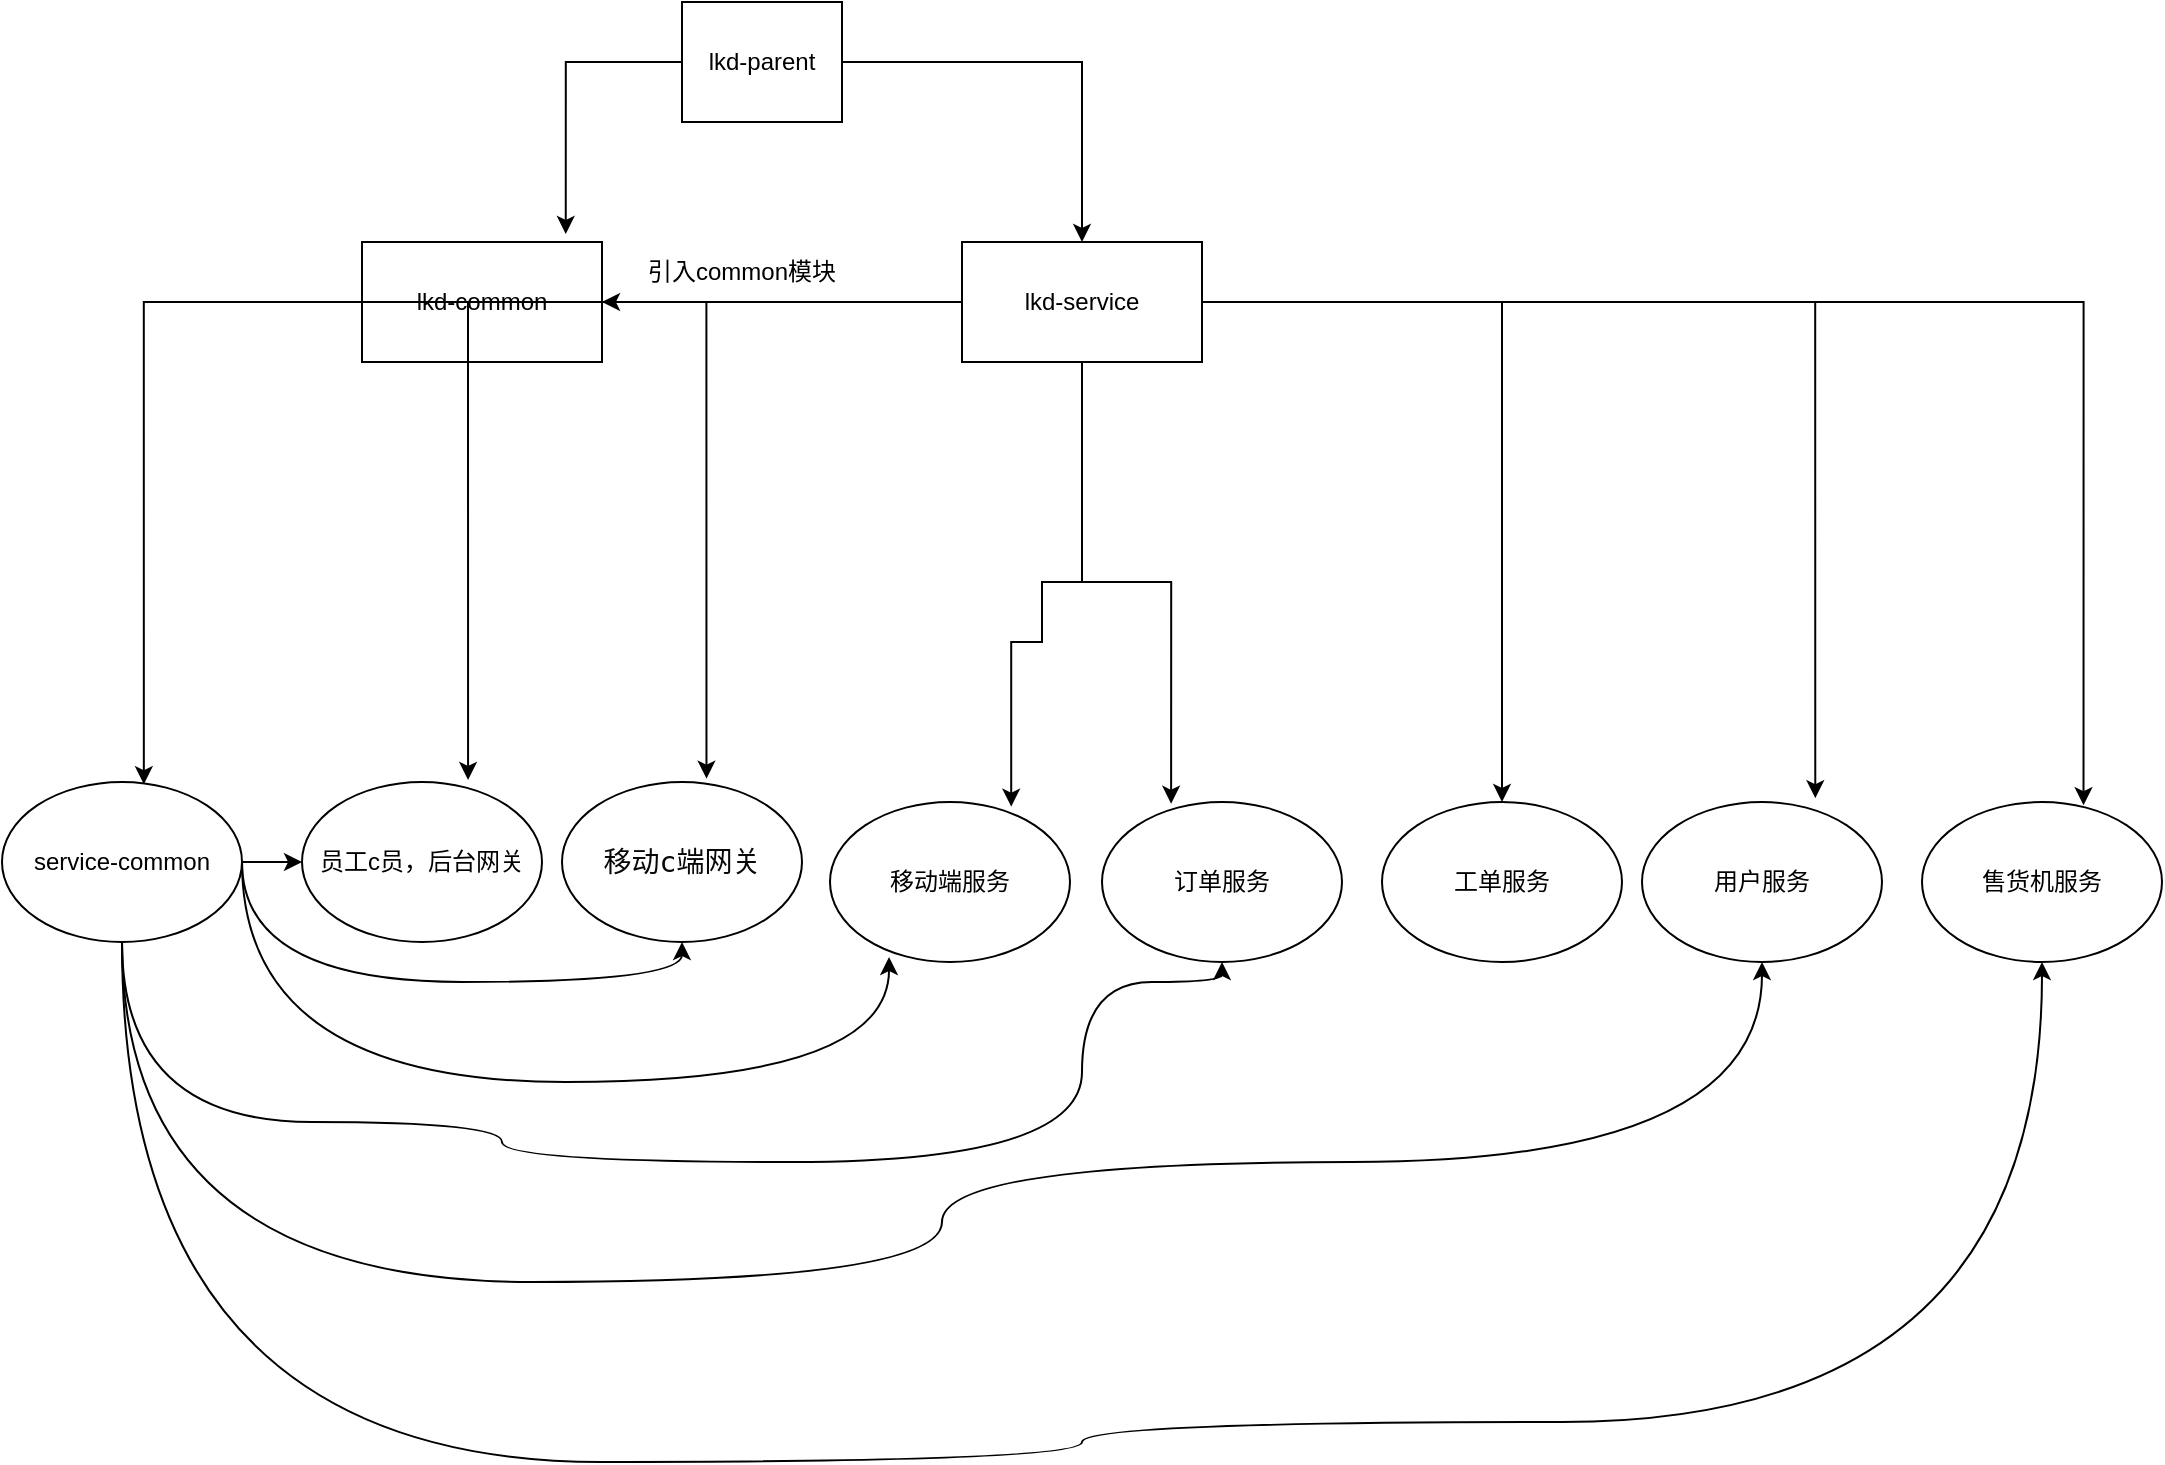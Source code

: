 <mxfile version="20.1.1" type="github" pages="2">
  <diagram id="NXrsWEksKaSBXux1-roB" name="Page-1">
    <mxGraphModel dx="1140" dy="1832" grid="1" gridSize="10" guides="1" tooltips="1" connect="1" arrows="1" fold="1" page="1" pageScale="1" pageWidth="827" pageHeight="1169" math="0" shadow="0">
      <root>
        <mxCell id="0" />
        <mxCell id="1" parent="0" />
        <mxCell id="MeI6x9kf16SlBC6uEODj-405" value="lkd-common" style="rounded=0;whiteSpace=wrap;html=1;" vertex="1" parent="1">
          <mxGeometry x="180" y="10" width="120" height="60" as="geometry" />
        </mxCell>
        <mxCell id="MeI6x9kf16SlBC6uEODj-408" style="edgeStyle=orthogonalEdgeStyle;rounded=0;orthogonalLoop=1;jettySize=auto;html=1;entryX=1;entryY=0.5;entryDx=0;entryDy=0;" edge="1" parent="1" source="MeI6x9kf16SlBC6uEODj-406" target="MeI6x9kf16SlBC6uEODj-405">
          <mxGeometry relative="1" as="geometry" />
        </mxCell>
        <mxCell id="MeI6x9kf16SlBC6uEODj-431" style="edgeStyle=orthogonalEdgeStyle;rounded=0;orthogonalLoop=1;jettySize=auto;html=1;exitX=0.5;exitY=1;exitDx=0;exitDy=0;entryX=0.755;entryY=0.029;entryDx=0;entryDy=0;entryPerimeter=0;" edge="1" parent="1" source="MeI6x9kf16SlBC6uEODj-406" target="MeI6x9kf16SlBC6uEODj-416">
          <mxGeometry relative="1" as="geometry">
            <Array as="points">
              <mxPoint x="520" y="180" />
              <mxPoint x="520" y="210" />
              <mxPoint x="505" y="210" />
            </Array>
          </mxGeometry>
        </mxCell>
        <mxCell id="MeI6x9kf16SlBC6uEODj-432" style="edgeStyle=orthogonalEdgeStyle;rounded=0;orthogonalLoop=1;jettySize=auto;html=1;entryX=0.288;entryY=0.011;entryDx=0;entryDy=0;entryPerimeter=0;" edge="1" parent="1" source="MeI6x9kf16SlBC6uEODj-406" target="MeI6x9kf16SlBC6uEODj-417">
          <mxGeometry relative="1" as="geometry" />
        </mxCell>
        <mxCell id="MeI6x9kf16SlBC6uEODj-433" style="edgeStyle=orthogonalEdgeStyle;rounded=0;orthogonalLoop=1;jettySize=auto;html=1;" edge="1" parent="1" source="MeI6x9kf16SlBC6uEODj-406" target="MeI6x9kf16SlBC6uEODj-418">
          <mxGeometry relative="1" as="geometry" />
        </mxCell>
        <mxCell id="MeI6x9kf16SlBC6uEODj-434" style="edgeStyle=orthogonalEdgeStyle;rounded=0;orthogonalLoop=1;jettySize=auto;html=1;entryX=0.722;entryY=-0.024;entryDx=0;entryDy=0;entryPerimeter=0;" edge="1" parent="1" source="MeI6x9kf16SlBC6uEODj-406" target="MeI6x9kf16SlBC6uEODj-419">
          <mxGeometry relative="1" as="geometry" />
        </mxCell>
        <mxCell id="MeI6x9kf16SlBC6uEODj-435" style="edgeStyle=orthogonalEdgeStyle;rounded=0;orthogonalLoop=1;jettySize=auto;html=1;entryX=0.673;entryY=0.02;entryDx=0;entryDy=0;entryPerimeter=0;" edge="1" parent="1" source="MeI6x9kf16SlBC6uEODj-406" target="MeI6x9kf16SlBC6uEODj-420">
          <mxGeometry relative="1" as="geometry" />
        </mxCell>
        <mxCell id="MeI6x9kf16SlBC6uEODj-437" style="edgeStyle=orthogonalEdgeStyle;rounded=0;orthogonalLoop=1;jettySize=auto;html=1;entryX=0.602;entryY=-0.021;entryDx=0;entryDy=0;entryPerimeter=0;" edge="1" parent="1" source="MeI6x9kf16SlBC6uEODj-406" target="MeI6x9kf16SlBC6uEODj-415">
          <mxGeometry relative="1" as="geometry" />
        </mxCell>
        <mxCell id="MeI6x9kf16SlBC6uEODj-438" style="edgeStyle=orthogonalEdgeStyle;rounded=0;orthogonalLoop=1;jettySize=auto;html=1;entryX=0.692;entryY=-0.013;entryDx=0;entryDy=0;entryPerimeter=0;" edge="1" parent="1" source="MeI6x9kf16SlBC6uEODj-406" target="MeI6x9kf16SlBC6uEODj-414">
          <mxGeometry relative="1" as="geometry" />
        </mxCell>
        <mxCell id="MeI6x9kf16SlBC6uEODj-439" style="edgeStyle=orthogonalEdgeStyle;rounded=0;orthogonalLoop=1;jettySize=auto;html=1;entryX=0.591;entryY=0.014;entryDx=0;entryDy=0;entryPerimeter=0;" edge="1" parent="1" source="MeI6x9kf16SlBC6uEODj-406" target="MeI6x9kf16SlBC6uEODj-413">
          <mxGeometry relative="1" as="geometry" />
        </mxCell>
        <mxCell id="MeI6x9kf16SlBC6uEODj-406" value="lkd-service" style="rounded=0;whiteSpace=wrap;html=1;" vertex="1" parent="1">
          <mxGeometry x="480" y="10" width="120" height="60" as="geometry" />
        </mxCell>
        <mxCell id="MeI6x9kf16SlBC6uEODj-411" style="edgeStyle=orthogonalEdgeStyle;rounded=0;orthogonalLoop=1;jettySize=auto;html=1;entryX=0.849;entryY=-0.067;entryDx=0;entryDy=0;entryPerimeter=0;" edge="1" parent="1" source="MeI6x9kf16SlBC6uEODj-407" target="MeI6x9kf16SlBC6uEODj-405">
          <mxGeometry relative="1" as="geometry" />
        </mxCell>
        <mxCell id="MeI6x9kf16SlBC6uEODj-412" style="edgeStyle=orthogonalEdgeStyle;rounded=0;orthogonalLoop=1;jettySize=auto;html=1;entryX=0.5;entryY=0;entryDx=0;entryDy=0;" edge="1" parent="1" source="MeI6x9kf16SlBC6uEODj-407" target="MeI6x9kf16SlBC6uEODj-406">
          <mxGeometry relative="1" as="geometry" />
        </mxCell>
        <mxCell id="MeI6x9kf16SlBC6uEODj-407" value="lkd-parent" style="rounded=0;whiteSpace=wrap;html=1;" vertex="1" parent="1">
          <mxGeometry x="340" y="-110" width="80" height="60" as="geometry" />
        </mxCell>
        <mxCell id="MeI6x9kf16SlBC6uEODj-409" value="引入common模块" style="text;html=1;strokeColor=none;fillColor=none;align=center;verticalAlign=middle;whiteSpace=wrap;rounded=0;" vertex="1" parent="1">
          <mxGeometry x="320" y="10" width="100" height="30" as="geometry" />
        </mxCell>
        <mxCell id="MeI6x9kf16SlBC6uEODj-441" style="edgeStyle=orthogonalEdgeStyle;rounded=0;orthogonalLoop=1;jettySize=auto;html=1;exitX=1;exitY=0.5;exitDx=0;exitDy=0;entryX=0;entryY=0.5;entryDx=0;entryDy=0;" edge="1" parent="1" source="MeI6x9kf16SlBC6uEODj-413" target="MeI6x9kf16SlBC6uEODj-414">
          <mxGeometry relative="1" as="geometry" />
        </mxCell>
        <mxCell id="MeI6x9kf16SlBC6uEODj-450" style="edgeStyle=orthogonalEdgeStyle;curved=1;rounded=0;orthogonalLoop=1;jettySize=auto;html=1;entryX=0.5;entryY=1;entryDx=0;entryDy=0;" edge="1" parent="1" source="MeI6x9kf16SlBC6uEODj-413" target="MeI6x9kf16SlBC6uEODj-415">
          <mxGeometry relative="1" as="geometry">
            <Array as="points">
              <mxPoint x="120" y="380" />
              <mxPoint x="340" y="380" />
            </Array>
          </mxGeometry>
        </mxCell>
        <mxCell id="MeI6x9kf16SlBC6uEODj-451" style="edgeStyle=orthogonalEdgeStyle;curved=1;rounded=0;orthogonalLoop=1;jettySize=auto;html=1;entryX=0.246;entryY=0.969;entryDx=0;entryDy=0;entryPerimeter=0;" edge="1" parent="1" source="MeI6x9kf16SlBC6uEODj-413" target="MeI6x9kf16SlBC6uEODj-416">
          <mxGeometry relative="1" as="geometry">
            <Array as="points">
              <mxPoint x="120" y="430" />
              <mxPoint x="443" y="430" />
            </Array>
          </mxGeometry>
        </mxCell>
        <mxCell id="MeI6x9kf16SlBC6uEODj-452" style="edgeStyle=orthogonalEdgeStyle;curved=1;rounded=0;orthogonalLoop=1;jettySize=auto;html=1;" edge="1" parent="1" source="MeI6x9kf16SlBC6uEODj-413" target="MeI6x9kf16SlBC6uEODj-417">
          <mxGeometry relative="1" as="geometry">
            <mxPoint x="600" y="380" as="targetPoint" />
            <Array as="points">
              <mxPoint x="60" y="450" />
              <mxPoint x="250" y="450" />
              <mxPoint x="250" y="470" />
              <mxPoint x="540" y="470" />
              <mxPoint x="540" y="380" />
              <mxPoint x="610" y="380" />
            </Array>
          </mxGeometry>
        </mxCell>
        <mxCell id="MeI6x9kf16SlBC6uEODj-453" style="edgeStyle=orthogonalEdgeStyle;curved=1;rounded=0;orthogonalLoop=1;jettySize=auto;html=1;" edge="1" parent="1" source="MeI6x9kf16SlBC6uEODj-413" target="MeI6x9kf16SlBC6uEODj-419">
          <mxGeometry relative="1" as="geometry">
            <Array as="points">
              <mxPoint x="60" y="530" />
              <mxPoint x="470" y="530" />
              <mxPoint x="470" y="470" />
              <mxPoint x="880" y="470" />
            </Array>
          </mxGeometry>
        </mxCell>
        <mxCell id="MeI6x9kf16SlBC6uEODj-454" style="edgeStyle=orthogonalEdgeStyle;curved=1;rounded=0;orthogonalLoop=1;jettySize=auto;html=1;" edge="1" parent="1" source="MeI6x9kf16SlBC6uEODj-413" target="MeI6x9kf16SlBC6uEODj-420">
          <mxGeometry relative="1" as="geometry">
            <Array as="points">
              <mxPoint x="60" y="620" />
              <mxPoint x="540" y="620" />
              <mxPoint x="540" y="600" />
              <mxPoint x="1020" y="600" />
            </Array>
          </mxGeometry>
        </mxCell>
        <mxCell id="MeI6x9kf16SlBC6uEODj-413" value="service-common" style="ellipse;whiteSpace=wrap;html=1;" vertex="1" parent="1">
          <mxGeometry y="280" width="120" height="80" as="geometry" />
        </mxCell>
        <mxCell id="MeI6x9kf16SlBC6uEODj-414" value="员工c员，后台网关" style="ellipse;whiteSpace=wrap;html=1;" vertex="1" parent="1">
          <mxGeometry x="150" y="280" width="120" height="80" as="geometry" />
        </mxCell>
        <mxCell id="MeI6x9kf16SlBC6uEODj-415" value="&lt;pre style=&quot;background-color:#ffffff;color:#080808;font-family:&#39;JetBrains Mono&#39;,monospace;font-size:10.5pt;&quot;&gt;移动c端网关&lt;/pre&gt;" style="ellipse;whiteSpace=wrap;html=1;" vertex="1" parent="1">
          <mxGeometry x="280" y="280" width="120" height="80" as="geometry" />
        </mxCell>
        <mxCell id="MeI6x9kf16SlBC6uEODj-416" value="移动端服务" style="ellipse;whiteSpace=wrap;html=1;" vertex="1" parent="1">
          <mxGeometry x="414" y="290" width="120" height="80" as="geometry" />
        </mxCell>
        <mxCell id="MeI6x9kf16SlBC6uEODj-417" value="订单服务" style="ellipse;whiteSpace=wrap;html=1;" vertex="1" parent="1">
          <mxGeometry x="550" y="290" width="120" height="80" as="geometry" />
        </mxCell>
        <mxCell id="MeI6x9kf16SlBC6uEODj-418" value="工单服务" style="ellipse;whiteSpace=wrap;html=1;" vertex="1" parent="1">
          <mxGeometry x="690" y="290" width="120" height="80" as="geometry" />
        </mxCell>
        <mxCell id="MeI6x9kf16SlBC6uEODj-419" value="用户服务" style="ellipse;whiteSpace=wrap;html=1;" vertex="1" parent="1">
          <mxGeometry x="820" y="290" width="120" height="80" as="geometry" />
        </mxCell>
        <mxCell id="MeI6x9kf16SlBC6uEODj-420" value="售货机服务" style="ellipse;whiteSpace=wrap;html=1;" vertex="1" parent="1">
          <mxGeometry x="960" y="290" width="120" height="80" as="geometry" />
        </mxCell>
      </root>
    </mxGraphModel>
  </diagram>
  <diagram id="i6NgHLPMrqTN5zfGAbXj" name="Page-2">
    <mxGraphModel dx="655029" dy="6352" grid="1" gridSize="10" guides="1" tooltips="1" connect="1" arrows="1" fold="1" page="1" pageScale="1" pageWidth="827" pageHeight="1169" math="0" shadow="0">
      <root>
        <mxCell id="0" />
        <mxCell id="1" parent="0" />
        <mxCell id="njzpTsgzwIwaJ4cE0kfm-1" value="" style="endArrow=none;dashed=1;html=1;dashPattern=1 3;strokeWidth=2;rounded=0;curved=1;startArrow=none;" edge="1" parent="1" source="njzpTsgzwIwaJ4cE0kfm-28">
          <mxGeometry width="50" height="50" relative="1" as="geometry">
            <mxPoint x="319" y="1241.333" as="sourcePoint" />
            <mxPoint x="319" y="-40" as="targetPoint" />
          </mxGeometry>
        </mxCell>
        <mxCell id="njzpTsgzwIwaJ4cE0kfm-2" value="管理后台" style="whiteSpace=wrap;html=1;aspect=fixed;" vertex="1" parent="1">
          <mxGeometry x="280" y="-20" width="80" height="80" as="geometry" />
        </mxCell>
        <mxCell id="njzpTsgzwIwaJ4cE0kfm-3" value="" style="shape=requiredInterface;html=1;verticalLabelPosition=bottom;sketch=0;" vertex="1" parent="1">
          <mxGeometry x="320" y="80" width="70" height="70" as="geometry" />
        </mxCell>
        <mxCell id="njzpTsgzwIwaJ4cE0kfm-5" value="添加工单，输入售货机编码" style="text;html=1;align=center;verticalAlign=middle;resizable=0;points=[];autosize=1;strokeColor=none;fillColor=none;" vertex="1" parent="1">
          <mxGeometry x="390" y="100" width="170" height="30" as="geometry" />
        </mxCell>
        <mxCell id="njzpTsgzwIwaJ4cE0kfm-10" value="根据售货机所在区域查询区域范围查询区域内的运营人员或运维人员" style="endArrow=classic;html=1;rounded=0;" edge="1" parent="1">
          <mxGeometry relative="1" as="geometry">
            <mxPoint x="320" y="180" as="sourcePoint" />
            <mxPoint x="880" y="170" as="targetPoint" />
            <Array as="points" />
          </mxGeometry>
        </mxCell>
        <mxCell id="njzpTsgzwIwaJ4cE0kfm-13" value="售货机微服务" style="rounded=1;whiteSpace=wrap;html=1;" vertex="1" parent="1">
          <mxGeometry x="827" y="-10" width="120" height="60" as="geometry" />
        </mxCell>
        <mxCell id="njzpTsgzwIwaJ4cE0kfm-15" value="" style="endArrow=none;dashed=1;html=1;rounded=0;startArrow=none;" edge="1" parent="1" source="njzpTsgzwIwaJ4cE0kfm-56">
          <mxGeometry width="50" height="50" relative="1" as="geometry">
            <mxPoint x="880" y="2078.667" as="sourcePoint" />
            <mxPoint x="880" y="-130" as="targetPoint" />
          </mxGeometry>
        </mxCell>
        <mxCell id="njzpTsgzwIwaJ4cE0kfm-16" value="查询售货机所在的区域id" style="text;html=1;strokeColor=none;fillColor=none;align=center;verticalAlign=middle;whiteSpace=wrap;rounded=0;" vertex="1" parent="1">
          <mxGeometry x="880" y="190" width="60" height="30" as="geometry" />
        </mxCell>
        <mxCell id="njzpTsgzwIwaJ4cE0kfm-17" value="用户微服务" style="rounded=1;whiteSpace=wrap;html=1;" vertex="1" parent="1">
          <mxGeometry x="1370" y="-10" width="120" height="60" as="geometry" />
        </mxCell>
        <mxCell id="njzpTsgzwIwaJ4cE0kfm-18" value="" style="endArrow=classic;html=1;rounded=0;" edge="1" parent="1">
          <mxGeometry relative="1" as="geometry">
            <mxPoint x="880" y="280" as="sourcePoint" />
            <mxPoint x="1430" y="280" as="targetPoint" />
            <Array as="points">
              <mxPoint x="970" y="280" />
            </Array>
          </mxGeometry>
        </mxCell>
        <mxCell id="njzpTsgzwIwaJ4cE0kfm-19" value="根据区域id查询区域范围内的员工" style="edgeLabel;resizable=0;html=1;align=center;verticalAlign=middle;" connectable="0" vertex="1" parent="njzpTsgzwIwaJ4cE0kfm-18">
          <mxGeometry relative="1" as="geometry" />
        </mxCell>
        <mxCell id="njzpTsgzwIwaJ4cE0kfm-20" value="Source" style="edgeLabel;resizable=0;html=1;align=left;verticalAlign=bottom;" connectable="0" vertex="1" parent="njzpTsgzwIwaJ4cE0kfm-18">
          <mxGeometry x="-1" relative="1" as="geometry" />
        </mxCell>
        <mxCell id="njzpTsgzwIwaJ4cE0kfm-21" value="" style="endArrow=none;dashed=1;html=1;dashPattern=1 3;strokeWidth=2;rounded=0;" edge="1" parent="1">
          <mxGeometry width="50" height="50" relative="1" as="geometry">
            <mxPoint x="1440" y="-60" as="sourcePoint" />
            <mxPoint x="1440" y="1926.471" as="targetPoint" />
            <Array as="points">
              <mxPoint x="1440" y="120" />
            </Array>
          </mxGeometry>
        </mxCell>
        <mxCell id="njzpTsgzwIwaJ4cE0kfm-22" value="查询区域员工" style="whiteSpace=wrap;html=1;aspect=fixed;" vertex="1" parent="1">
          <mxGeometry x="1410" y="320" width="80" height="80" as="geometry" />
        </mxCell>
        <mxCell id="njzpTsgzwIwaJ4cE0kfm-23" value="" style="endArrow=classic;html=1;rounded=0;labelPosition=left;verticalLabelPosition=top;align=right;verticalAlign=bottom;" edge="1" parent="1">
          <mxGeometry relative="1" as="geometry">
            <mxPoint x="1430" y="440" as="sourcePoint" />
            <mxPoint x="320" y="430" as="targetPoint" />
          </mxGeometry>
        </mxCell>
        <mxCell id="njzpTsgzwIwaJ4cE0kfm-24" value="Label" style="edgeLabel;resizable=0;html=1;align=right;verticalAlign=bottom;labelPosition=left;verticalLabelPosition=top;" connectable="0" vertex="1" parent="njzpTsgzwIwaJ4cE0kfm-23">
          <mxGeometry x="1180" relative="1" as="geometry" />
        </mxCell>
        <mxCell id="njzpTsgzwIwaJ4cE0kfm-25" value="Source" style="edgeLabel;resizable=0;html=1;align=right;verticalAlign=bottom;labelPosition=left;verticalLabelPosition=top;" connectable="0" vertex="1" parent="njzpTsgzwIwaJ4cE0kfm-23">
          <mxGeometry y="420" relative="1" as="geometry" />
        </mxCell>
        <mxCell id="njzpTsgzwIwaJ4cE0kfm-26" value="返回区域内的工作人员" style="edgeLabel;resizable=0;html=1;align=right;verticalAlign=bottom;labelPosition=left;verticalLabelPosition=top;" connectable="0" vertex="1" parent="njzpTsgzwIwaJ4cE0kfm-23">
          <mxGeometry relative="1" as="geometry" />
        </mxCell>
        <mxCell id="njzpTsgzwIwaJ4cE0kfm-27" value="添加工单类型" style="whiteSpace=wrap;html=1;aspect=fixed;rounded=0;sketch=0;" vertex="1" parent="1">
          <mxGeometry x="280" y="460" width="80" height="80" as="geometry" />
        </mxCell>
        <mxCell id="njzpTsgzwIwaJ4cE0kfm-28" value="" style="shape=singleArrow;direction=south;whiteSpace=wrap;html=1;rounded=0;sketch=0;" vertex="1" parent="1">
          <mxGeometry x="290" y="540" width="60" height="30" as="geometry" />
        </mxCell>
        <mxCell id="njzpTsgzwIwaJ4cE0kfm-29" value="" style="endArrow=none;dashed=1;html=1;dashPattern=1 3;strokeWidth=2;rounded=0;curved=1;" edge="1" parent="1" target="njzpTsgzwIwaJ4cE0kfm-28">
          <mxGeometry width="50" height="50" relative="1" as="geometry">
            <mxPoint x="319" y="1241.333" as="sourcePoint" />
            <mxPoint x="319" y="-40" as="targetPoint" />
          </mxGeometry>
        </mxCell>
        <mxCell id="njzpTsgzwIwaJ4cE0kfm-30" style="edgeStyle=orthogonalEdgeStyle;curved=0;rounded=1;sketch=0;orthogonalLoop=1;jettySize=auto;html=1;exitX=1;exitY=0.5;exitDx=0;exitDy=0;exitPerimeter=0;" edge="1" parent="1" source="njzpTsgzwIwaJ4cE0kfm-28" target="njzpTsgzwIwaJ4cE0kfm-28">
          <mxGeometry relative="1" as="geometry" />
        </mxCell>
        <mxCell id="njzpTsgzwIwaJ4cE0kfm-32" style="edgeStyle=orthogonalEdgeStyle;curved=0;rounded=1;sketch=0;orthogonalLoop=1;jettySize=auto;html=1;" edge="1" parent="1" source="njzpTsgzwIwaJ4cE0kfm-31">
          <mxGeometry relative="1" as="geometry">
            <mxPoint x="880" y="610" as="targetPoint" />
          </mxGeometry>
        </mxCell>
        <mxCell id="njzpTsgzwIwaJ4cE0kfm-31" value="查看售货机货道商品" style="whiteSpace=wrap;html=1;aspect=fixed;rounded=0;sketch=0;" vertex="1" parent="1">
          <mxGeometry x="280" y="570" width="80" height="80" as="geometry" />
        </mxCell>
        <mxCell id="njzpTsgzwIwaJ4cE0kfm-33" value="售货机货道商品" style="text;html=1;strokeColor=none;fillColor=none;align=center;verticalAlign=middle;whiteSpace=wrap;rounded=0;sketch=0;" vertex="1" parent="1">
          <mxGeometry x="590" y="560" width="60" height="55" as="geometry" />
        </mxCell>
        <mxCell id="njzpTsgzwIwaJ4cE0kfm-36" style="edgeStyle=orthogonalEdgeStyle;curved=0;rounded=1;sketch=0;orthogonalLoop=1;jettySize=auto;html=1;" edge="1" parent="1">
          <mxGeometry relative="1" as="geometry">
            <mxPoint x="326" y="700" as="targetPoint" />
            <mxPoint x="846" y="700" as="sourcePoint" />
          </mxGeometry>
        </mxCell>
        <mxCell id="njzpTsgzwIwaJ4cE0kfm-35" value="货道数据" style="whiteSpace=wrap;html=1;aspect=fixed;rounded=0;sketch=0;" vertex="1" parent="1">
          <mxGeometry x="850" y="660" width="80" height="80" as="geometry" />
        </mxCell>
        <mxCell id="njzpTsgzwIwaJ4cE0kfm-39" style="edgeStyle=orthogonalEdgeStyle;curved=0;rounded=1;sketch=0;orthogonalLoop=1;jettySize=auto;html=1;" edge="1" parent="1" source="njzpTsgzwIwaJ4cE0kfm-38">
          <mxGeometry relative="1" as="geometry">
            <mxPoint x="1810" y="780" as="targetPoint" />
          </mxGeometry>
        </mxCell>
        <mxCell id="njzpTsgzwIwaJ4cE0kfm-38" value="添加货道商品" style="whiteSpace=wrap;html=1;aspect=fixed;rounded=0;sketch=0;" vertex="1" parent="1">
          <mxGeometry x="280" y="740" width="80" height="80" as="geometry" />
        </mxCell>
        <mxCell id="njzpTsgzwIwaJ4cE0kfm-41" style="edgeStyle=orthogonalEdgeStyle;curved=0;rounded=1;sketch=0;orthogonalLoop=1;jettySize=auto;html=1;startArrow=none;" edge="1" parent="1" source="njzpTsgzwIwaJ4cE0kfm-59">
          <mxGeometry relative="1" as="geometry">
            <mxPoint x="1810" y="1680" as="targetPoint" />
          </mxGeometry>
        </mxCell>
        <mxCell id="njzpTsgzwIwaJ4cE0kfm-40" value="工单微服务" style="rounded=0;whiteSpace=wrap;html=1;sketch=0;" vertex="1" parent="1">
          <mxGeometry x="1750" y="-10" width="120" height="60" as="geometry" />
        </mxCell>
        <mxCell id="njzpTsgzwIwaJ4cE0kfm-44" style="edgeStyle=orthogonalEdgeStyle;curved=0;rounded=1;sketch=0;orthogonalLoop=1;jettySize=auto;html=1;" edge="1" parent="1" source="njzpTsgzwIwaJ4cE0kfm-42">
          <mxGeometry relative="1" as="geometry">
            <mxPoint x="1810" y="990" as="targetPoint" />
          </mxGeometry>
        </mxCell>
        <mxCell id="njzpTsgzwIwaJ4cE0kfm-42" value="查看是佛友相同类型的工单" style="whiteSpace=wrap;html=1;aspect=fixed;rounded=0;sketch=0;" vertex="1" parent="1">
          <mxGeometry x="1770" y="840" width="80" height="80" as="geometry" />
        </mxCell>
        <mxCell id="njzpTsgzwIwaJ4cE0kfm-43" value="" style="edgeStyle=orthogonalEdgeStyle;curved=0;rounded=1;sketch=0;orthogonalLoop=1;jettySize=auto;html=1;endArrow=none;" edge="1" parent="1" source="njzpTsgzwIwaJ4cE0kfm-40" target="njzpTsgzwIwaJ4cE0kfm-42">
          <mxGeometry relative="1" as="geometry">
            <mxPoint x="1810" y="1680" as="targetPoint" />
            <mxPoint x="1810" y="50" as="sourcePoint" />
          </mxGeometry>
        </mxCell>
        <mxCell id="njzpTsgzwIwaJ4cE0kfm-48" style="edgeStyle=orthogonalEdgeStyle;curved=0;rounded=1;sketch=0;orthogonalLoop=1;jettySize=auto;html=1;" edge="1" parent="1" source="njzpTsgzwIwaJ4cE0kfm-46">
          <mxGeometry relative="1" as="geometry">
            <mxPoint x="1440" y="1030" as="targetPoint" />
          </mxGeometry>
        </mxCell>
        <mxCell id="njzpTsgzwIwaJ4cE0kfm-46" value="获得执行员工信息" style="whiteSpace=wrap;html=1;aspect=fixed;rounded=0;sketch=0;" vertex="1" parent="1">
          <mxGeometry x="1770" y="990" width="80" height="80" as="geometry" />
        </mxCell>
        <mxCell id="njzpTsgzwIwaJ4cE0kfm-50" style="edgeStyle=orthogonalEdgeStyle;curved=0;rounded=1;sketch=0;orthogonalLoop=1;jettySize=auto;html=1;" edge="1" parent="1" source="njzpTsgzwIwaJ4cE0kfm-49">
          <mxGeometry relative="1" as="geometry">
            <mxPoint x="1810" y="1129" as="targetPoint" />
          </mxGeometry>
        </mxCell>
        <mxCell id="njzpTsgzwIwaJ4cE0kfm-49" value="查找员工信息" style="whiteSpace=wrap;html=1;aspect=fixed;rounded=0;sketch=0;" vertex="1" parent="1">
          <mxGeometry x="1400" y="1089" width="80" height="80" as="geometry" />
        </mxCell>
        <mxCell id="njzpTsgzwIwaJ4cE0kfm-52" style="edgeStyle=orthogonalEdgeStyle;curved=0;rounded=1;sketch=0;orthogonalLoop=1;jettySize=auto;html=1;" edge="1" parent="1" source="njzpTsgzwIwaJ4cE0kfm-51">
          <mxGeometry relative="1" as="geometry">
            <mxPoint x="1810" y="1320" as="targetPoint" />
          </mxGeometry>
        </mxCell>
        <mxCell id="njzpTsgzwIwaJ4cE0kfm-51" value="判断员工是否存在" style="whiteSpace=wrap;html=1;aspect=fixed;rounded=0;sketch=0;" vertex="1" parent="1">
          <mxGeometry x="1770" y="1160" width="80" height="80" as="geometry" />
        </mxCell>
        <mxCell id="njzpTsgzwIwaJ4cE0kfm-53" value="存在" style="text;html=1;strokeColor=none;fillColor=none;align=center;verticalAlign=middle;whiteSpace=wrap;rounded=0;sketch=0;" vertex="1" parent="1">
          <mxGeometry x="1820" y="1260" width="60" height="30" as="geometry" />
        </mxCell>
        <mxCell id="njzpTsgzwIwaJ4cE0kfm-55" style="edgeStyle=orthogonalEdgeStyle;curved=0;rounded=1;sketch=0;orthogonalLoop=1;jettySize=auto;html=1;" edge="1" parent="1" source="njzpTsgzwIwaJ4cE0kfm-54">
          <mxGeometry relative="1" as="geometry">
            <mxPoint x="877.647" y="1360" as="targetPoint" />
          </mxGeometry>
        </mxCell>
        <mxCell id="njzpTsgzwIwaJ4cE0kfm-54" value="查询售货机信息" style="whiteSpace=wrap;html=1;aspect=fixed;rounded=0;sketch=0;" vertex="1" parent="1">
          <mxGeometry x="1770" y="1320" width="80" height="80" as="geometry" />
        </mxCell>
        <mxCell id="njzpTsgzwIwaJ4cE0kfm-58" style="edgeStyle=orthogonalEdgeStyle;curved=0;rounded=1;sketch=0;orthogonalLoop=1;jettySize=auto;html=1;" edge="1" parent="1" source="njzpTsgzwIwaJ4cE0kfm-56">
          <mxGeometry relative="1" as="geometry">
            <mxPoint x="1802.353" y="1460" as="targetPoint" />
          </mxGeometry>
        </mxCell>
        <mxCell id="njzpTsgzwIwaJ4cE0kfm-56" value="查找售货机信息" style="whiteSpace=wrap;html=1;aspect=fixed;rounded=0;sketch=0;" vertex="1" parent="1">
          <mxGeometry x="840" y="1420" width="80" height="80" as="geometry" />
        </mxCell>
        <mxCell id="njzpTsgzwIwaJ4cE0kfm-57" value="" style="endArrow=none;dashed=1;html=1;rounded=0;" edge="1" parent="1" target="njzpTsgzwIwaJ4cE0kfm-56">
          <mxGeometry width="50" height="50" relative="1" as="geometry">
            <mxPoint x="880" y="2078.667" as="sourcePoint" />
            <mxPoint x="880" y="-130" as="targetPoint" />
          </mxGeometry>
        </mxCell>
        <mxCell id="njzpTsgzwIwaJ4cE0kfm-59" value="构建工单信息" style="whiteSpace=wrap;html=1;aspect=fixed;rounded=0;sketch=0;" vertex="1" parent="1">
          <mxGeometry x="1770" y="1490" width="80" height="80" as="geometry" />
        </mxCell>
        <mxCell id="njzpTsgzwIwaJ4cE0kfm-60" value="" style="edgeStyle=orthogonalEdgeStyle;curved=0;rounded=1;sketch=0;orthogonalLoop=1;jettySize=auto;html=1;startArrow=none;endArrow=none;" edge="1" parent="1" source="njzpTsgzwIwaJ4cE0kfm-42" target="njzpTsgzwIwaJ4cE0kfm-59">
          <mxGeometry relative="1" as="geometry">
            <mxPoint x="1810" y="1680" as="targetPoint" />
            <mxPoint x="1810" y="920" as="sourcePoint" />
          </mxGeometry>
        </mxCell>
        <mxCell id="njzpTsgzwIwaJ4cE0kfm-63" style="edgeStyle=orthogonalEdgeStyle;curved=0;rounded=1;sketch=0;orthogonalLoop=1;jettySize=auto;html=1;" edge="1" parent="1" source="njzpTsgzwIwaJ4cE0kfm-62">
          <mxGeometry relative="1" as="geometry">
            <mxPoint x="1810" y="1850" as="targetPoint" />
          </mxGeometry>
        </mxCell>
        <mxCell id="njzpTsgzwIwaJ4cE0kfm-62" value="添加工单" style="whiteSpace=wrap;html=1;aspect=fixed;rounded=0;sketch=0;" vertex="1" parent="1">
          <mxGeometry x="1770" y="1680" width="80" height="80" as="geometry" />
        </mxCell>
        <mxCell id="njzpTsgzwIwaJ4cE0kfm-65" style="edgeStyle=orthogonalEdgeStyle;curved=0;rounded=1;sketch=0;orthogonalLoop=1;jettySize=auto;html=1;" edge="1" parent="1" source="njzpTsgzwIwaJ4cE0kfm-64">
          <mxGeometry relative="1" as="geometry">
            <mxPoint x="1810" y="2070" as="targetPoint" />
          </mxGeometry>
        </mxCell>
        <mxCell id="njzpTsgzwIwaJ4cE0kfm-64" value="判断工单类型" style="whiteSpace=wrap;html=1;aspect=fixed;rounded=0;sketch=0;" vertex="1" parent="1">
          <mxGeometry x="1770" y="1850" width="80" height="80" as="geometry" />
        </mxCell>
        <mxCell id="njzpTsgzwIwaJ4cE0kfm-66" value="补货订单" style="text;html=1;strokeColor=none;fillColor=none;align=center;verticalAlign=middle;whiteSpace=wrap;rounded=0;sketch=0;" vertex="1" parent="1">
          <mxGeometry x="1820" y="1970" width="60" height="30" as="geometry" />
        </mxCell>
        <mxCell id="njzpTsgzwIwaJ4cE0kfm-67" value="添加工单详情" style="whiteSpace=wrap;html=1;aspect=fixed;rounded=0;sketch=0;" vertex="1" parent="1">
          <mxGeometry x="1770" y="2070" width="80" height="80" as="geometry" />
        </mxCell>
      </root>
    </mxGraphModel>
  </diagram>
</mxfile>
